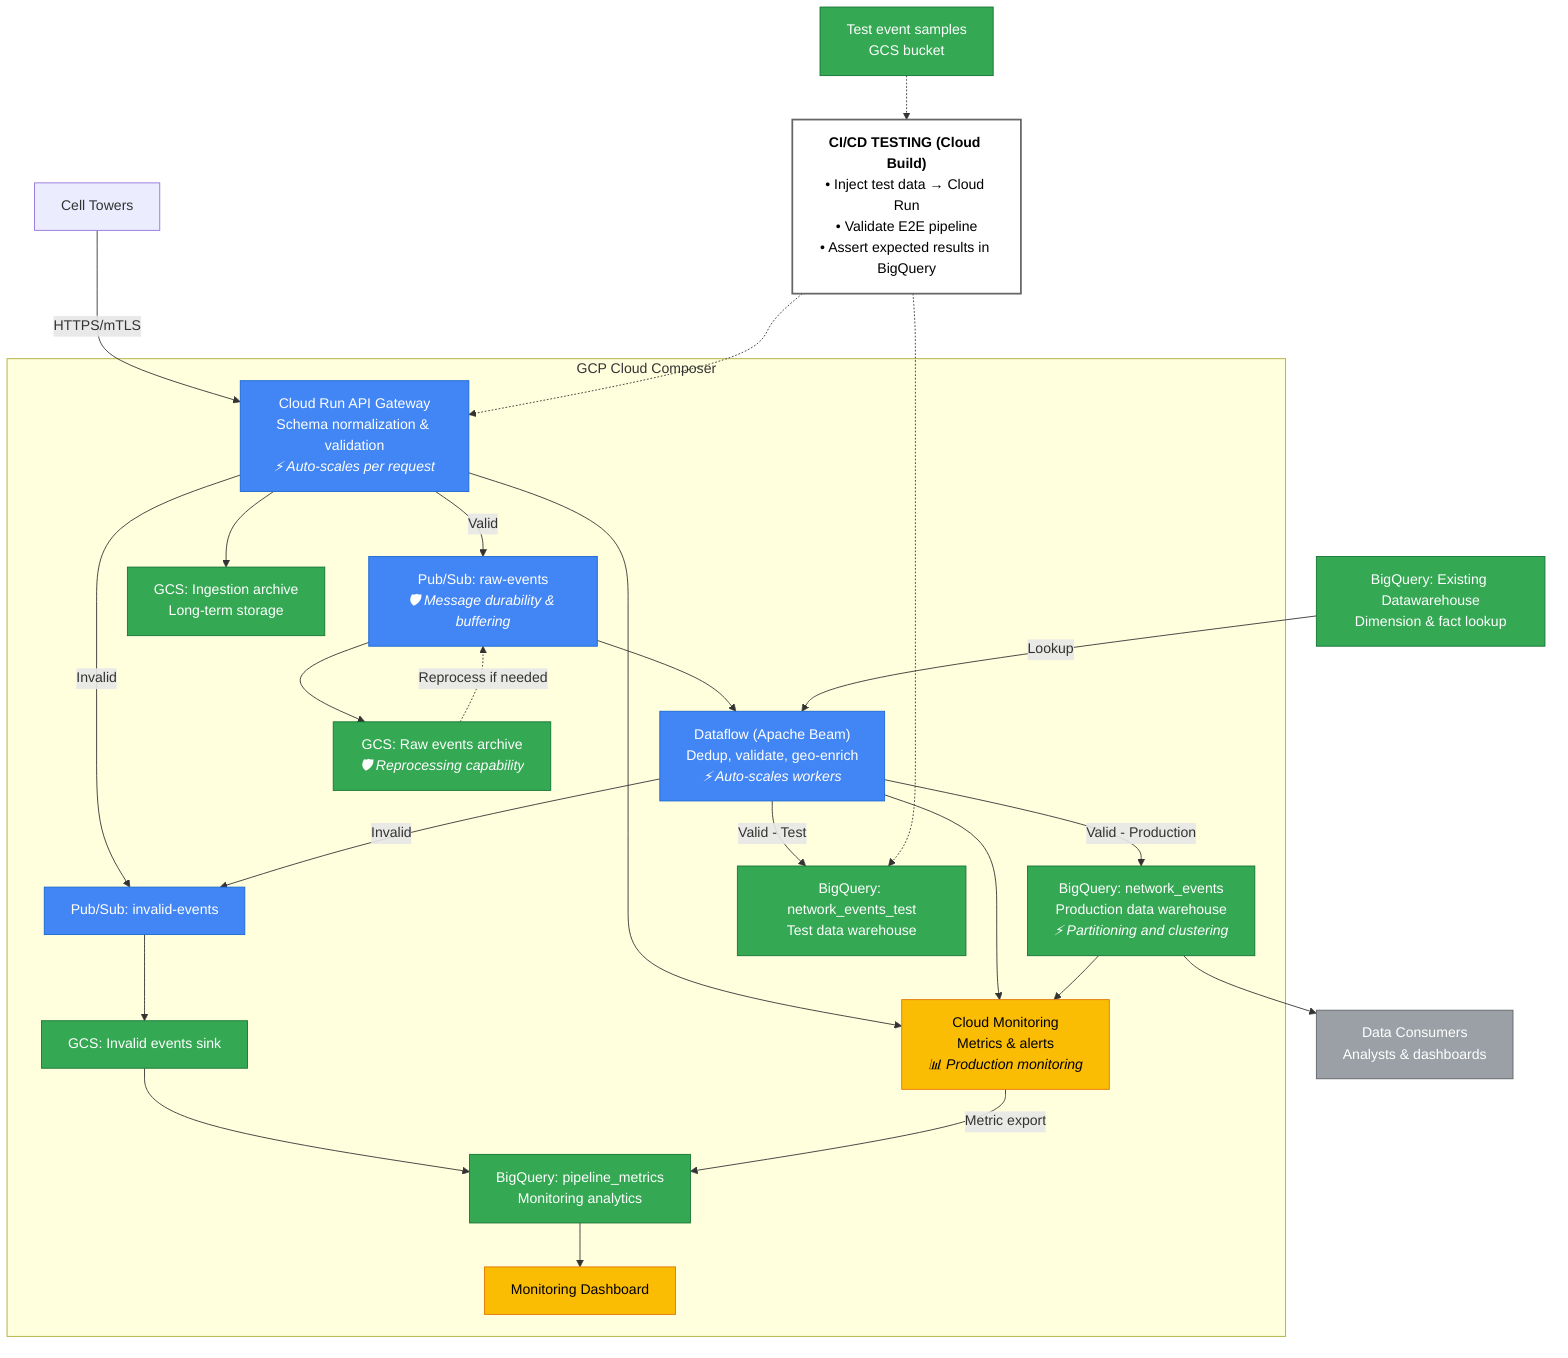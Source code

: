 graph TB
    %% Simplified Telecom Network Event Pipeline
    %% GCP-based real-time streaming data pipeline

    T["Cell Towers<br/>"]
    BQ_DW["BigQuery: Existing Datawarehouse<br/>Dimension & fact lookup"]
    CONSUMERS["Data Consumers<br/>Analysts & dashboards"]

    subgraph composer["GCP Cloud Composer"]
        CR["Cloud Run API Gateway<br/>Schema normalization & validation<br/><i>⚡ Auto-scales per request</i>"]
        PS_RAW["Pub/Sub: raw-events<br/><i>🛡️ Message durability & buffering</i>"]
        PS_INVALID["Pub/Sub: invalid-events"]
        DF["Dataflow (Apache Beam)<br/>Dedup, validate, geo-enrich<br/><i>⚡ Auto-scales workers</i>"]
        BQ_DATA["BigQuery: network_events<br/>Production data warehouse<br/><i>⚡ Partitioning and clustering</i>"]
        BQ_TEST["BigQuery: network_events_test<br/>Test data warehouse"]
        BQ_METRICS["BigQuery: pipeline_metrics<br/>Monitoring analytics"]
        GCS_INGESTION["GCS: Ingestion archive<br/>Long-term storage"]
        GCS_RAW["GCS: Raw events archive<br/><i>🛡️ Reprocessing capability</i>"]
        GCS_INVALID["GCS: Invalid events sink"]
        CM["Cloud Monitoring<br/>Metrics & alerts<br/><i>📊 Production monitoring</i>"]
        DASH["Monitoring Dashboard"]
    end

    %% ===== DATA FLOW =====
    T -->|HTTPS/mTLS| CR
    CR --> GCS_INGESTION
    CR -->|Valid| PS_RAW
    CR -->|Invalid| PS_INVALID
    PS_RAW --> DF
    PS_RAW --> GCS_RAW
    BQ_DW -->|Lookup| DF
    DF -->|Valid - Production| BQ_DATA
    DF -->|Valid - Test| BQ_TEST
    DF -->|Invalid| PS_INVALID
    PS_INVALID --> GCS_INVALID
    GCS_RAW -.->|Reprocess if needed| PS_RAW

    %% Monitoring flow
    CR & DF & BQ_DATA --> CM
    GCS_INVALID --> BQ_METRICS
    CM -->|Metric export| BQ_METRICS
    BQ_METRICS --> DASH

    %% Consumer flow
    BQ_DATA --> CONSUMERS

    %% ===== TESTING =====
    TEST_DATA["Test event samples<br/>GCS bucket"]
    CICD["<b>CI/CD TESTING (Cloud Build)</b><br/>• Inject test data → Cloud Run<br/>• Validate E2E pipeline<br/>• Assert expected results in BigQuery"]

    TEST_DATA -.-> CICD
    CICD -.-> CR
    CICD -.-> BQ_TEST

    %% ===== STYLING =====
    classDef gcp fill:#4285F4,stroke:#1967D2,color:#fff
    classDef storage fill:#34A853,stroke:#137333,color:#fff
    classDef monitoring fill:#FBBC04,stroke:#E37400,color:#000
    classDef consumer fill:#9AA0A6,stroke:#5F6368,color:#fff
    classDef callout fill:#FFF,stroke:#666,stroke-width:2px,color:#000

    class CR,DF,PS_RAW,PS_INVALID gcp
    class BQ_DATA,BQ_TEST,BQ_METRICS,BQ_DW,GCS_INGESTION,GCS_RAW,GCS_INVALID,TEST_DATA storage
    class CM,DASH monitoring
    class CONSUMERS consumer
    class CICD callout